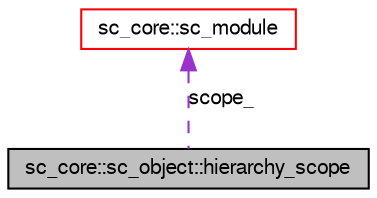 digraph G
{
  edge [fontname="FreeSans",fontsize="10",labelfontname="FreeSans",labelfontsize="10"];
  node [fontname="FreeSans",fontsize="10",shape=record];
  Node1 [label="sc_core::sc_object::hierarchy_scope",height=0.2,width=0.4,color="black", fillcolor="grey75", style="filled" fontcolor="black"];
  Node2 -> Node1 [dir=back,color="darkorchid3",fontsize="10",style="dashed",label="scope_",fontname="FreeSans"];
  Node2 [label="sc_core::sc_module",height=0.2,width=0.4,color="red", fillcolor="white", style="filled",URL="$a00126.html"];
}
